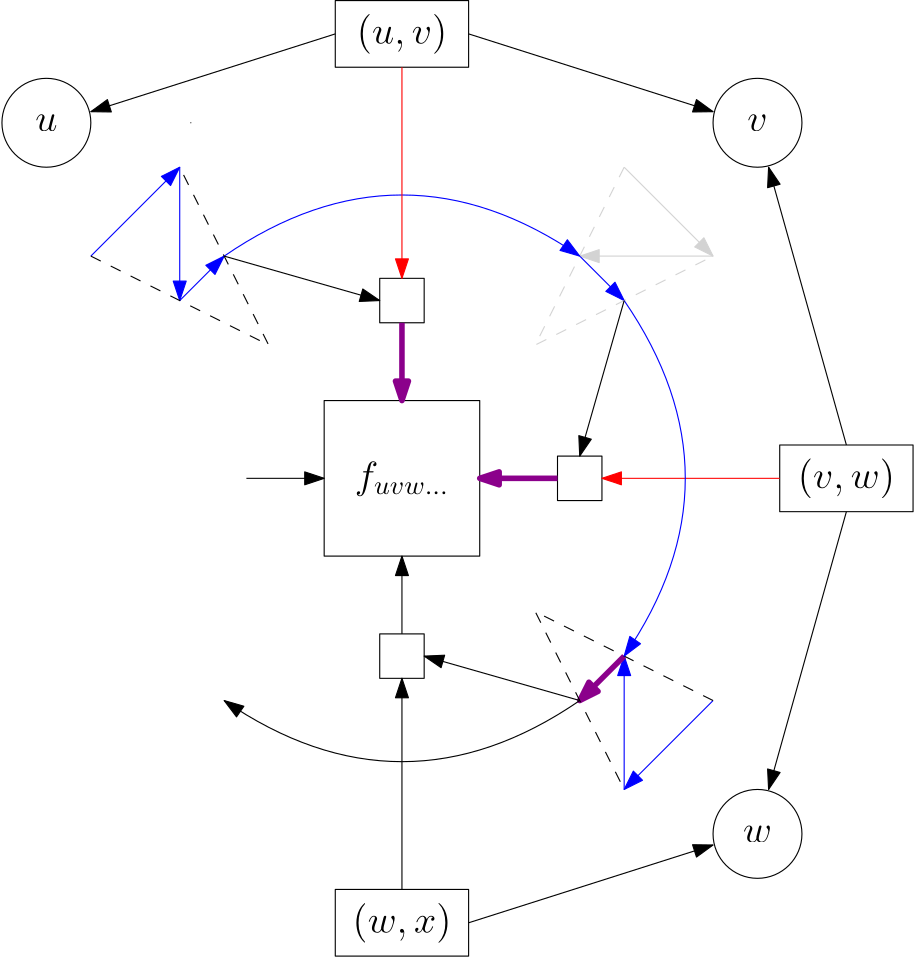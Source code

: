 <?xml version="1.0"?>
<!DOCTYPE ipe SYSTEM "ipe.dtd">
<ipe version="70206" creator="Ipe 7.2.7">
<info created="D:20190527180651" modified="D:20190624221300"/>
<ipestyle name="basic">
<symbol name="arrow/arc(spx)">
<path stroke="sym-stroke" fill="sym-stroke" pen="sym-pen">
0 0 m
-1 0.333 l
-1 -0.333 l
h
</path>
</symbol>
<symbol name="arrow/farc(spx)">
<path stroke="sym-stroke" fill="white" pen="sym-pen">
0 0 m
-1 0.333 l
-1 -0.333 l
h
</path>
</symbol>
<symbol name="arrow/ptarc(spx)">
<path stroke="sym-stroke" fill="sym-stroke" pen="sym-pen">
0 0 m
-1 0.333 l
-0.8 0 l
-1 -0.333 l
h
</path>
</symbol>
<symbol name="arrow/fptarc(spx)">
<path stroke="sym-stroke" fill="white" pen="sym-pen">
0 0 m
-1 0.333 l
-0.8 0 l
-1 -0.333 l
h
</path>
</symbol>
<symbol name="mark/circle(sx)" transformations="translations">
<path fill="sym-stroke">
0.6 0 0 0.6 0 0 e
0.4 0 0 0.4 0 0 e
</path>
</symbol>
<symbol name="mark/disk(sx)" transformations="translations">
<path fill="sym-stroke">
0.6 0 0 0.6 0 0 e
</path>
</symbol>
<symbol name="mark/fdisk(sfx)" transformations="translations">
<group>
<path fill="sym-fill">
0.5 0 0 0.5 0 0 e
</path>
<path fill="sym-stroke" fillrule="eofill">
0.6 0 0 0.6 0 0 e
0.4 0 0 0.4 0 0 e
</path>
</group>
</symbol>
<symbol name="mark/box(sx)" transformations="translations">
<path fill="sym-stroke" fillrule="eofill">
-0.6 -0.6 m
0.6 -0.6 l
0.6 0.6 l
-0.6 0.6 l
h
-0.4 -0.4 m
0.4 -0.4 l
0.4 0.4 l
-0.4 0.4 l
h
</path>
</symbol>
<symbol name="mark/square(sx)" transformations="translations">
<path fill="sym-stroke">
-0.6 -0.6 m
0.6 -0.6 l
0.6 0.6 l
-0.6 0.6 l
h
</path>
</symbol>
<symbol name="mark/fsquare(sfx)" transformations="translations">
<group>
<path fill="sym-fill">
-0.5 -0.5 m
0.5 -0.5 l
0.5 0.5 l
-0.5 0.5 l
h
</path>
<path fill="sym-stroke" fillrule="eofill">
-0.6 -0.6 m
0.6 -0.6 l
0.6 0.6 l
-0.6 0.6 l
h
-0.4 -0.4 m
0.4 -0.4 l
0.4 0.4 l
-0.4 0.4 l
h
</path>
</group>
</symbol>
<symbol name="mark/cross(sx)" transformations="translations">
<group>
<path fill="sym-stroke">
-0.43 -0.57 m
0.57 0.43 l
0.43 0.57 l
-0.57 -0.43 l
h
</path>
<path fill="sym-stroke">
-0.43 0.57 m
0.57 -0.43 l
0.43 -0.57 l
-0.57 0.43 l
h
</path>
</group>
</symbol>
<symbol name="arrow/fnormal(spx)">
<path stroke="sym-stroke" fill="white" pen="sym-pen">
0 0 m
-1 0.333 l
-1 -0.333 l
h
</path>
</symbol>
<symbol name="arrow/pointed(spx)">
<path stroke="sym-stroke" fill="sym-stroke" pen="sym-pen">
0 0 m
-1 0.333 l
-0.8 0 l
-1 -0.333 l
h
</path>
</symbol>
<symbol name="arrow/fpointed(spx)">
<path stroke="sym-stroke" fill="white" pen="sym-pen">
0 0 m
-1 0.333 l
-0.8 0 l
-1 -0.333 l
h
</path>
</symbol>
<symbol name="arrow/linear(spx)">
<path stroke="sym-stroke" pen="sym-pen">
-1 0.333 m
0 0 l
-1 -0.333 l
</path>
</symbol>
<symbol name="arrow/fdouble(spx)">
<path stroke="sym-stroke" fill="white" pen="sym-pen">
0 0 m
-1 0.333 l
-1 -0.333 l
h
-1 0 m
-2 0.333 l
-2 -0.333 l
h
</path>
</symbol>
<symbol name="arrow/double(spx)">
<path stroke="sym-stroke" fill="sym-stroke" pen="sym-pen">
0 0 m
-1 0.333 l
-1 -0.333 l
h
-1 0 m
-2 0.333 l
-2 -0.333 l
h
</path>
</symbol>
<pen name="heavier" value="0.8"/>
<pen name="fat" value="1.2"/>
<pen name="ultrafat" value="2"/>
<symbolsize name="large" value="5"/>
<symbolsize name="small" value="2"/>
<symbolsize name="tiny" value="1.1"/>
<arrowsize name="large" value="10"/>
<arrowsize name="small" value="5"/>
<arrowsize name="tiny" value="3"/>
<color name="red" value="1 0 0"/>
<color name="green" value="0 1 0"/>
<color name="blue" value="0 0 1"/>
<color name="yellow" value="1 1 0"/>
<color name="orange" value="1 0.647 0"/>
<color name="gold" value="1 0.843 0"/>
<color name="purple" value="0.627 0.125 0.941"/>
<color name="gray" value="0.745"/>
<color name="brown" value="0.647 0.165 0.165"/>
<color name="navy" value="0 0 0.502"/>
<color name="pink" value="1 0.753 0.796"/>
<color name="seagreen" value="0.18 0.545 0.341"/>
<color name="turquoise" value="0.251 0.878 0.816"/>
<color name="violet" value="0.933 0.51 0.933"/>
<color name="darkblue" value="0 0 0.545"/>
<color name="darkcyan" value="0 0.545 0.545"/>
<color name="darkgray" value="0.663"/>
<color name="darkgreen" value="0 0.392 0"/>
<color name="darkmagenta" value="0.545 0 0.545"/>
<color name="darkorange" value="1 0.549 0"/>
<color name="darkred" value="0.545 0 0"/>
<color name="lightblue" value="0.678 0.847 0.902"/>
<color name="lightcyan" value="0.878 1 1"/>
<color name="lightgray" value="0.827"/>
<color name="lightgreen" value="0.565 0.933 0.565"/>
<color name="lightyellow" value="1 1 0.878"/>
<dashstyle name="dashed" value="[4] 0"/>
<dashstyle name="dotted" value="[1 3] 0"/>
<dashstyle name="dash dotted" value="[4 2 1 2] 0"/>
<dashstyle name="dash dot dotted" value="[4 2 1 2 1 2] 0"/>
<textsize name="large" value="\large"/>
<textsize name="Large" value="\Large"/>
<textsize name="LARGE" value="\LARGE"/>
<textsize name="huge" value="\huge"/>
<textsize name="Huge" value="\Huge"/>
<textsize name="small" value="\small"/>
<textsize name="footnote" value="\footnotesize"/>
<textsize name="tiny" value="\tiny"/>
<textstyle name="center" begin="\begin{center}" end="\end{center}"/>
<textstyle name="itemize" begin="\begin{itemize}" end="\end{itemize}"/>
<textstyle name="item" begin="\begin{itemize}\item{}" end="\end{itemize}"/>
<gridsize name="4 pts" value="4"/>
<gridsize name="8 pts (~3 mm)" value="8"/>
<gridsize name="16 pts (~6 mm)" value="16"/>
<gridsize name="32 pts (~12 mm)" value="32"/>
<gridsize name="10 pts (~3.5 mm)" value="10"/>
<gridsize name="20 pts (~7 mm)" value="20"/>
<gridsize name="14 pts (~5 mm)" value="14"/>
<gridsize name="28 pts (~10 mm)" value="28"/>
<gridsize name="56 pts (~20 mm)" value="56"/>
<anglesize name="90 deg" value="90"/>
<anglesize name="60 deg" value="60"/>
<anglesize name="45 deg" value="45"/>
<anglesize name="30 deg" value="30"/>
<anglesize name="22.5 deg" value="22.5"/>
<opacity name="10%" value="0.1"/>
<opacity name="30%" value="0.3"/>
<opacity name="50%" value="0.5"/>
<opacity name="75%" value="0.75"/>
<tiling name="falling" angle="-60" step="4" width="1"/>
<tiling name="rising" angle="30" step="4" width="1"/>
</ipestyle>
<page>
<layer name="alpha"/>
<view layers="alpha" active="alpha"/>
<text layer="alpha" transformations="translations" pos="288 800" stroke="black" type="label" width="32.519" height="10.756" depth="3.59" halign="center" valign="center" size="Large" style="math">(u,v)</text>
<text transformations="translations" pos="448 640" stroke="black" type="label" width="34.952" height="10.756" depth="3.59" halign="center" valign="center" size="Large" style="math">(v,w)</text>
<text transformations="translations" pos="288 480" stroke="black" type="label" width="35.628" height="10.756" depth="3.59" halign="center" valign="center" size="Large" style="math">(w,x)</text>
<text transformations="translations" pos="160 768" stroke="black" type="label" width="7.995" height="6.177" depth="0" halign="center" valign="center" size="Large" style="math">u</text>
<text transformations="translations" pos="416 512" stroke="black" type="label" width="10.427" height="6.177" depth="0" halign="center" valign="center" size="Large" style="math">w</text>
<text transformations="translations" pos="416 768" stroke="black" type="label" width="7.306" height="6.177" depth="0" halign="center" valign="center" size="Large" style="math">v</text>
<text transformations="translations" pos="288 640" stroke="black" type="label" width="34.015" height="9.962" depth="2.79" halign="center" valign="center" size="Large" style="math">f_{uvw...}</text>
<path stroke="black">
16 0 0 16 160 768 e
</path>
<path stroke="black">
16 0 0 16 416 768 e
</path>
<path stroke="black">
16 0 0 16 416 512 e
</path>
<path stroke="black">
264 812 m
264 788 l
312 788 l
312 812 l
h
</path>
<path stroke="black">
264 492 m
264 468 l
312 468 l
312 492 l
h
</path>
<path stroke="black">
424 652 m
424 628 l
472 628 l
472 652 l
h
</path>
<path stroke="black">
316 612 m
316 668 l
260 668 l
260 612 l
h
</path>
<path stroke="black">
280 712 m
280 696 l
296 696 l
296 712 l
h
</path>
<path stroke="black">
344 648 m
344 632 l
360 632 l
360 648 l
h
</path>
<path stroke="black">
280 584 m
280 568 l
296 568 l
296 584 l
h
</path>
<path stroke="black" arrow="normal/normal">
232 640 m
260 640 l
</path>
<path stroke="darkmagenta" pen="ultrafat" arrow="normal/normal">
288 696 m
288 668 l
</path>
<path stroke="darkmagenta" pen="ultrafat" arrow="normal/normal">
344 640 m
316 640 l
</path>
<path stroke="black" arrow="normal/normal">
288 584 m
288 612 l
</path>
<path stroke="red" arrow="normal/normal">
424 640 m
360 640 l
</path>
<path stroke="black" arrow="normal/normal">
288 492 m
288 568 l
288 492 l
288 568 l
</path>
<path stroke="black" arrow="normal/normal">
264 800 m
176 772 l
</path>
<path stroke="black" arrow="normal/normal">
312 800 m
400 772 l
</path>
<path stroke="black" arrow="normal/normal">
448 628 m
420 528 l
</path>
<path stroke="black" arrow="normal/normal">
312 480 m
400 508 l
</path>
<path stroke="black" arrow="normal/normal">
448 652 m
420 752 l
</path>
<path stroke="blue" arrow="normal/normal">
176 720 m
208 752 l
</path>
<path stroke="blue" arrow="normal/normal">
208 752 m
208 704 l
</path>
<path stroke="blue" arrow="normal/normal">
208 704 m
224 720 l
</path>
<path stroke="black" dash="dashed">
176 720 m
240 688 l
208 752 l
208 752 l
</path>
<path stroke="lightgray" arrow="normal/normal">
368 752 m
400 720 l
</path>
<path stroke="lightgray" arrow="normal/normal">
400 720 m
352 720 l
</path>
<path stroke="blue" arrow="normal/normal">
352 720 m
368 704 l
</path>
<path stroke="lightgray" dash="dashed">
368 752 m
336 688 l
400 720 l
</path>
<path stroke="blue" arrow="normal/normal">
400 560 m
368 528 l
</path>
<path stroke="blue" arrow="normal/normal">
368 528 m
368 576 l
</path>
<path stroke="darkmagenta" pen="ultrafat" arrow="normal/normal">
368 576 m
352 560 l
</path>
<path stroke="black" dash="dashed">
400 560 m
336 592 l
368 528 l
</path>
<path stroke="blue" arrow="normal/normal">
224 720 m
288 764
352 720 c
</path>
<path stroke="blue" arrow="normal/normal">
368 704 m
412 640
368 576 c
</path>
<path stroke="black" arrow="normal/normal">
352 560 m
288 516
224 560 c
</path>
<path stroke="black" arrow="normal/normal">
368 704 m
352 648 l
</path>
<path stroke="black" arrow="normal/normal">
352 560 m
296 576 l
</path>
<path stroke="black" arrow="normal/normal">
224 720 m
280 704 l
</path>
<path stroke="black" cap="1">
212 768 m
212 768 l
</path>
<path stroke="red" arrow="normal/normal">
288 788 m
288 712 l
</path>
</page>
</ipe>
